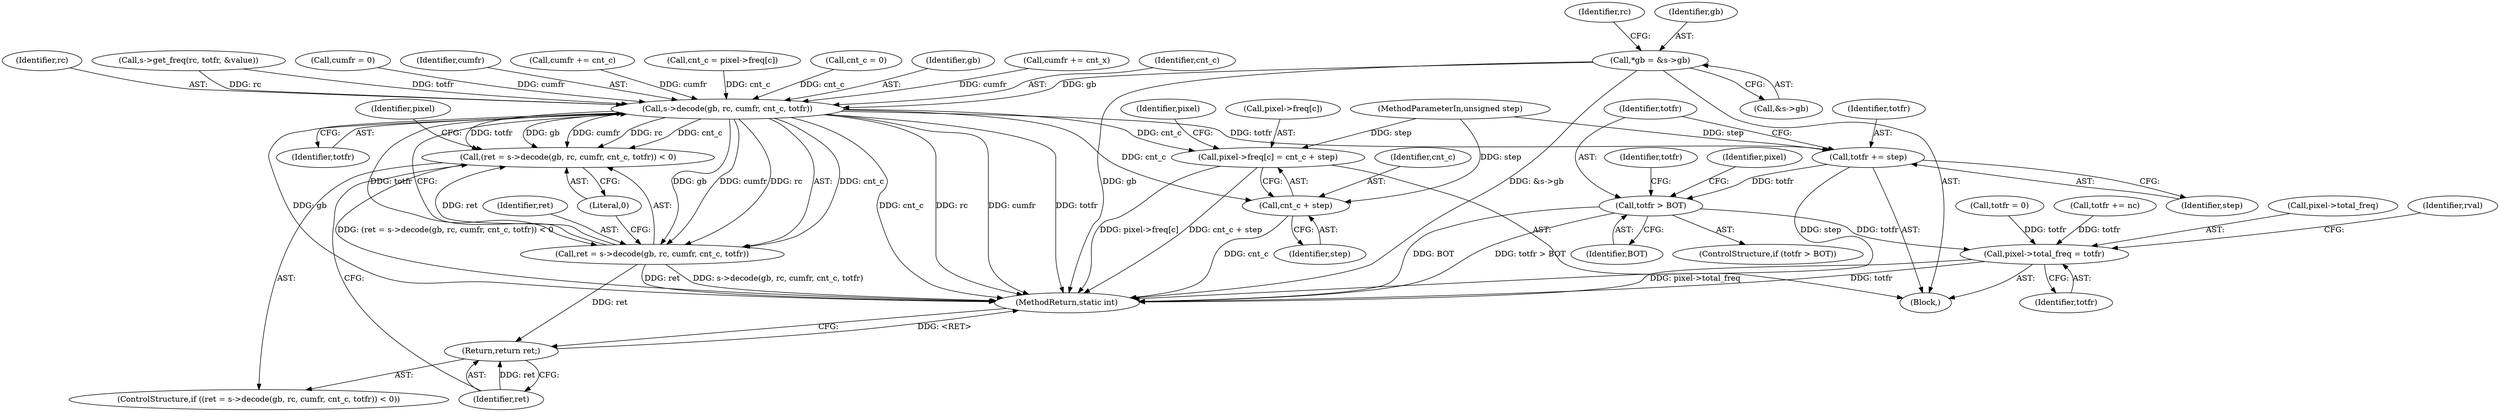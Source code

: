 digraph "0_FFmpeg_2171dfae8c065878a2e130390eb78cf2947a5b69@pointer" {
"1000107" [label="(Call,*gb = &s->gb)"];
"1000229" [label="(Call,s->decode(gb, rc, cumfr, cnt_c, totfr))"];
"1000226" [label="(Call,(ret = s->decode(gb, rc, cumfr, cnt_c, totfr)) < 0)"];
"1000227" [label="(Call,ret = s->decode(gb, rc, cumfr, cnt_c, totfr))"];
"1000236" [label="(Return,return ret;)"];
"1000238" [label="(Call,pixel->freq[c] = cnt_c + step)"];
"1000244" [label="(Call,cnt_c + step)"];
"1000256" [label="(Call,totfr += step)"];
"1000260" [label="(Call,totfr > BOT)"];
"1000344" [label="(Call,pixel->total_freq = totfr)"];
"1000227" [label="(Call,ret = s->decode(gb, rc, cumfr, cnt_c, totfr))"];
"1000258" [label="(Identifier,step)"];
"1000194" [label="(Call,cnt_c = pixel->freq[c])"];
"1000241" [label="(Identifier,pixel)"];
"1000226" [label="(Call,(ret = s->decode(gb, rc, cumfr, cnt_c, totfr)) < 0)"];
"1000239" [label="(Call,pixel->freq[c])"];
"1000359" [label="(MethodReturn,static int)"];
"1000265" [label="(Identifier,totfr)"];
"1000348" [label="(Identifier,totfr)"];
"1000186" [label="(Call,cnt_c = 0)"];
"1000264" [label="(Call,totfr = 0)"];
"1000296" [label="(Call,totfr += nc)"];
"1000115" [label="(Identifier,rc)"];
"1000230" [label="(Identifier,gb)"];
"1000174" [label="(Call,cumfr += cnt_x)"];
"1000257" [label="(Identifier,totfr)"];
"1000261" [label="(Identifier,totfr)"];
"1000105" [label="(Block,)"];
"1000256" [label="(Call,totfr += step)"];
"1000250" [label="(Identifier,pixel)"];
"1000344" [label="(Call,pixel->total_freq = totfr)"];
"1000234" [label="(Identifier,totfr)"];
"1000108" [label="(Identifier,gb)"];
"1000229" [label="(Call,s->decode(gb, rc, cumfr, cnt_c, totfr))"];
"1000345" [label="(Call,pixel->total_freq)"];
"1000259" [label="(ControlStructure,if (totfr > BOT))"];
"1000236" [label="(Return,return ret;)"];
"1000244" [label="(Call,cnt_c + step)"];
"1000233" [label="(Identifier,cnt_c)"];
"1000107" [label="(Call,*gb = &s->gb)"];
"1000103" [label="(MethodParameterIn,unsigned step)"];
"1000351" [label="(Identifier,rval)"];
"1000235" [label="(Literal,0)"];
"1000231" [label="(Identifier,rc)"];
"1000260" [label="(Call,totfr > BOT)"];
"1000245" [label="(Identifier,cnt_c)"];
"1000237" [label="(Identifier,ret)"];
"1000346" [label="(Identifier,pixel)"];
"1000148" [label="(Call,s->get_freq(rc, totfr, &value))"];
"1000228" [label="(Identifier,ret)"];
"1000238" [label="(Call,pixel->freq[c] = cnt_c + step)"];
"1000109" [label="(Call,&s->gb)"];
"1000132" [label="(Call,cumfr = 0)"];
"1000232" [label="(Identifier,cumfr)"];
"1000225" [label="(ControlStructure,if ((ret = s->decode(gb, rc, cumfr, cnt_c, totfr)) < 0))"];
"1000246" [label="(Identifier,step)"];
"1000207" [label="(Call,cumfr += cnt_c)"];
"1000262" [label="(Identifier,BOT)"];
"1000107" -> "1000105"  [label="AST: "];
"1000107" -> "1000109"  [label="CFG: "];
"1000108" -> "1000107"  [label="AST: "];
"1000109" -> "1000107"  [label="AST: "];
"1000115" -> "1000107"  [label="CFG: "];
"1000107" -> "1000359"  [label="DDG: gb"];
"1000107" -> "1000359"  [label="DDG: &s->gb"];
"1000107" -> "1000229"  [label="DDG: gb"];
"1000229" -> "1000227"  [label="AST: "];
"1000229" -> "1000234"  [label="CFG: "];
"1000230" -> "1000229"  [label="AST: "];
"1000231" -> "1000229"  [label="AST: "];
"1000232" -> "1000229"  [label="AST: "];
"1000233" -> "1000229"  [label="AST: "];
"1000234" -> "1000229"  [label="AST: "];
"1000227" -> "1000229"  [label="CFG: "];
"1000229" -> "1000359"  [label="DDG: cnt_c"];
"1000229" -> "1000359"  [label="DDG: rc"];
"1000229" -> "1000359"  [label="DDG: cumfr"];
"1000229" -> "1000359"  [label="DDG: totfr"];
"1000229" -> "1000359"  [label="DDG: gb"];
"1000229" -> "1000226"  [label="DDG: cnt_c"];
"1000229" -> "1000226"  [label="DDG: totfr"];
"1000229" -> "1000226"  [label="DDG: gb"];
"1000229" -> "1000226"  [label="DDG: cumfr"];
"1000229" -> "1000226"  [label="DDG: rc"];
"1000229" -> "1000227"  [label="DDG: cnt_c"];
"1000229" -> "1000227"  [label="DDG: totfr"];
"1000229" -> "1000227"  [label="DDG: gb"];
"1000229" -> "1000227"  [label="DDG: cumfr"];
"1000229" -> "1000227"  [label="DDG: rc"];
"1000148" -> "1000229"  [label="DDG: rc"];
"1000148" -> "1000229"  [label="DDG: totfr"];
"1000207" -> "1000229"  [label="DDG: cumfr"];
"1000132" -> "1000229"  [label="DDG: cumfr"];
"1000174" -> "1000229"  [label="DDG: cumfr"];
"1000186" -> "1000229"  [label="DDG: cnt_c"];
"1000194" -> "1000229"  [label="DDG: cnt_c"];
"1000229" -> "1000238"  [label="DDG: cnt_c"];
"1000229" -> "1000244"  [label="DDG: cnt_c"];
"1000229" -> "1000256"  [label="DDG: totfr"];
"1000226" -> "1000225"  [label="AST: "];
"1000226" -> "1000235"  [label="CFG: "];
"1000227" -> "1000226"  [label="AST: "];
"1000235" -> "1000226"  [label="AST: "];
"1000237" -> "1000226"  [label="CFG: "];
"1000241" -> "1000226"  [label="CFG: "];
"1000226" -> "1000359"  [label="DDG: (ret = s->decode(gb, rc, cumfr, cnt_c, totfr)) < 0"];
"1000227" -> "1000226"  [label="DDG: ret"];
"1000228" -> "1000227"  [label="AST: "];
"1000235" -> "1000227"  [label="CFG: "];
"1000227" -> "1000359"  [label="DDG: ret"];
"1000227" -> "1000359"  [label="DDG: s->decode(gb, rc, cumfr, cnt_c, totfr)"];
"1000227" -> "1000236"  [label="DDG: ret"];
"1000236" -> "1000225"  [label="AST: "];
"1000236" -> "1000237"  [label="CFG: "];
"1000237" -> "1000236"  [label="AST: "];
"1000359" -> "1000236"  [label="CFG: "];
"1000236" -> "1000359"  [label="DDG: <RET>"];
"1000237" -> "1000236"  [label="DDG: ret"];
"1000238" -> "1000105"  [label="AST: "];
"1000238" -> "1000244"  [label="CFG: "];
"1000239" -> "1000238"  [label="AST: "];
"1000244" -> "1000238"  [label="AST: "];
"1000250" -> "1000238"  [label="CFG: "];
"1000238" -> "1000359"  [label="DDG: pixel->freq[c]"];
"1000238" -> "1000359"  [label="DDG: cnt_c + step"];
"1000103" -> "1000238"  [label="DDG: step"];
"1000244" -> "1000246"  [label="CFG: "];
"1000245" -> "1000244"  [label="AST: "];
"1000246" -> "1000244"  [label="AST: "];
"1000244" -> "1000359"  [label="DDG: cnt_c"];
"1000103" -> "1000244"  [label="DDG: step"];
"1000256" -> "1000105"  [label="AST: "];
"1000256" -> "1000258"  [label="CFG: "];
"1000257" -> "1000256"  [label="AST: "];
"1000258" -> "1000256"  [label="AST: "];
"1000261" -> "1000256"  [label="CFG: "];
"1000256" -> "1000359"  [label="DDG: step"];
"1000103" -> "1000256"  [label="DDG: step"];
"1000256" -> "1000260"  [label="DDG: totfr"];
"1000260" -> "1000259"  [label="AST: "];
"1000260" -> "1000262"  [label="CFG: "];
"1000261" -> "1000260"  [label="AST: "];
"1000262" -> "1000260"  [label="AST: "];
"1000265" -> "1000260"  [label="CFG: "];
"1000346" -> "1000260"  [label="CFG: "];
"1000260" -> "1000359"  [label="DDG: totfr > BOT"];
"1000260" -> "1000359"  [label="DDG: BOT"];
"1000260" -> "1000344"  [label="DDG: totfr"];
"1000344" -> "1000105"  [label="AST: "];
"1000344" -> "1000348"  [label="CFG: "];
"1000345" -> "1000344"  [label="AST: "];
"1000348" -> "1000344"  [label="AST: "];
"1000351" -> "1000344"  [label="CFG: "];
"1000344" -> "1000359"  [label="DDG: totfr"];
"1000344" -> "1000359"  [label="DDG: pixel->total_freq"];
"1000264" -> "1000344"  [label="DDG: totfr"];
"1000296" -> "1000344"  [label="DDG: totfr"];
}
